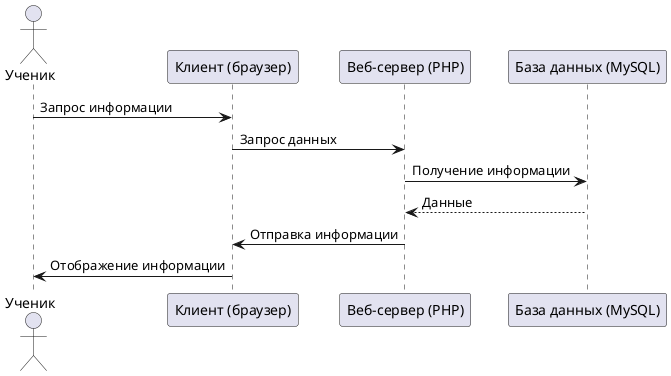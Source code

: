 @startuml
' Диаграмма последовательности: Просмотр информации учеником

actor Ученик
participant "Клиент (браузер)" as Client
participant "Веб-сервер (PHP)" as WebServer
participant "База данных (MySQL)" as Database

Ученик -> Client : Запрос информации
Client -> WebServer : Запрос данных
WebServer -> Database : Получение информации
Database --> WebServer : Данные
WebServer -> Client : Отправка информации
Client -> Ученик : Отображение информации
@enduml
